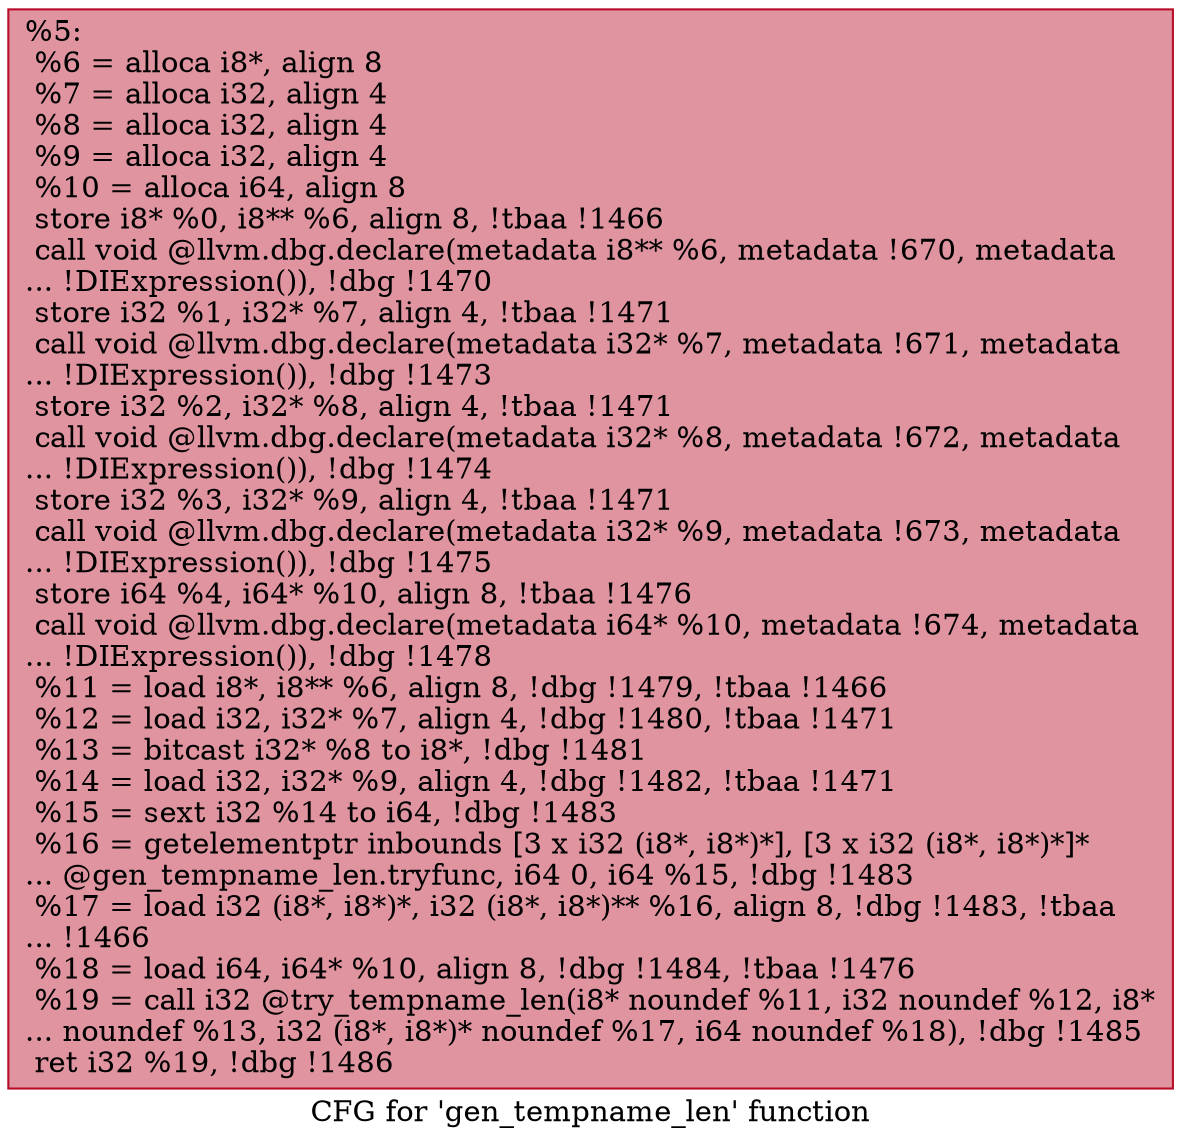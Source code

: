 digraph "CFG for 'gen_tempname_len' function" {
	label="CFG for 'gen_tempname_len' function";

	Node0x115c670 [shape=record,color="#b70d28ff", style=filled, fillcolor="#b70d2870",label="{%5:\l  %6 = alloca i8*, align 8\l  %7 = alloca i32, align 4\l  %8 = alloca i32, align 4\l  %9 = alloca i32, align 4\l  %10 = alloca i64, align 8\l  store i8* %0, i8** %6, align 8, !tbaa !1466\l  call void @llvm.dbg.declare(metadata i8** %6, metadata !670, metadata\l... !DIExpression()), !dbg !1470\l  store i32 %1, i32* %7, align 4, !tbaa !1471\l  call void @llvm.dbg.declare(metadata i32* %7, metadata !671, metadata\l... !DIExpression()), !dbg !1473\l  store i32 %2, i32* %8, align 4, !tbaa !1471\l  call void @llvm.dbg.declare(metadata i32* %8, metadata !672, metadata\l... !DIExpression()), !dbg !1474\l  store i32 %3, i32* %9, align 4, !tbaa !1471\l  call void @llvm.dbg.declare(metadata i32* %9, metadata !673, metadata\l... !DIExpression()), !dbg !1475\l  store i64 %4, i64* %10, align 8, !tbaa !1476\l  call void @llvm.dbg.declare(metadata i64* %10, metadata !674, metadata\l... !DIExpression()), !dbg !1478\l  %11 = load i8*, i8** %6, align 8, !dbg !1479, !tbaa !1466\l  %12 = load i32, i32* %7, align 4, !dbg !1480, !tbaa !1471\l  %13 = bitcast i32* %8 to i8*, !dbg !1481\l  %14 = load i32, i32* %9, align 4, !dbg !1482, !tbaa !1471\l  %15 = sext i32 %14 to i64, !dbg !1483\l  %16 = getelementptr inbounds [3 x i32 (i8*, i8*)*], [3 x i32 (i8*, i8*)*]*\l... @gen_tempname_len.tryfunc, i64 0, i64 %15, !dbg !1483\l  %17 = load i32 (i8*, i8*)*, i32 (i8*, i8*)** %16, align 8, !dbg !1483, !tbaa\l... !1466\l  %18 = load i64, i64* %10, align 8, !dbg !1484, !tbaa !1476\l  %19 = call i32 @try_tempname_len(i8* noundef %11, i32 noundef %12, i8*\l... noundef %13, i32 (i8*, i8*)* noundef %17, i64 noundef %18), !dbg !1485\l  ret i32 %19, !dbg !1486\l}"];
}
